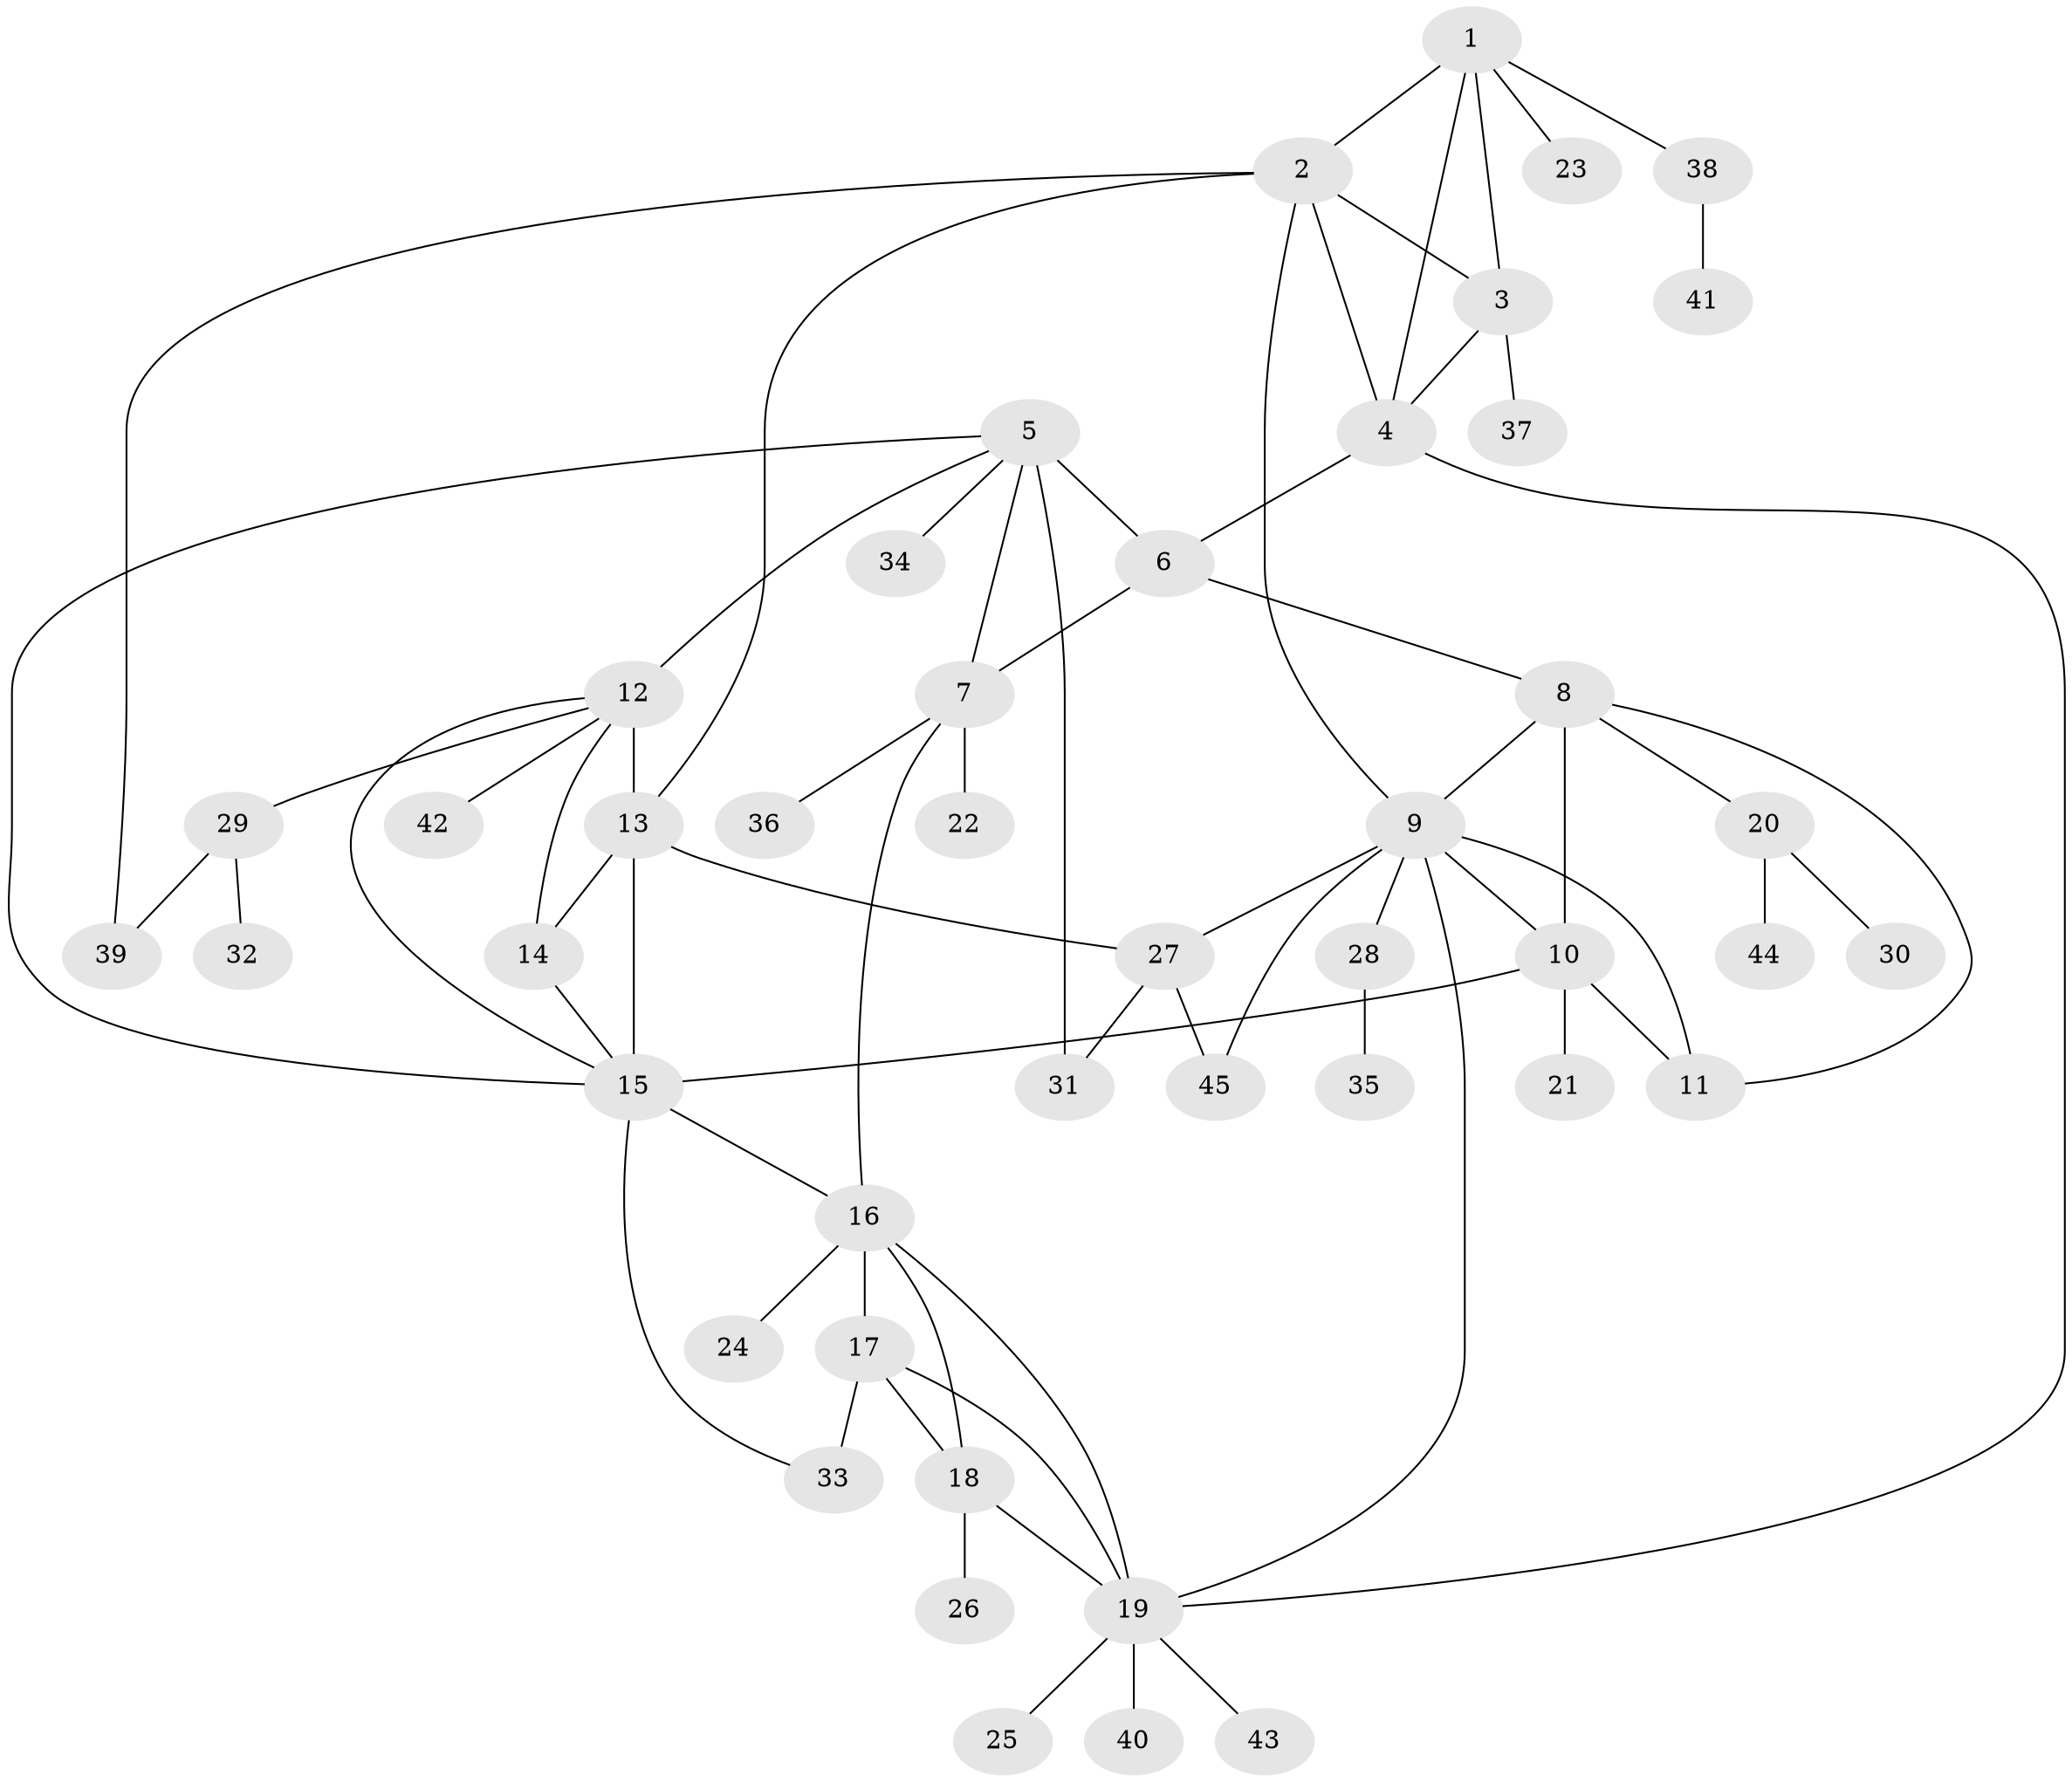 // original degree distribution, {6: 0.04597701149425287, 8: 0.011494252873563218, 4: 0.034482758620689655, 9: 0.04597701149425287, 3: 0.08045977011494253, 5: 0.04597701149425287, 7: 0.034482758620689655, 12: 0.011494252873563218, 2: 0.16091954022988506, 1: 0.5287356321839081}
// Generated by graph-tools (version 1.1) at 2025/37/03/09/25 02:37:35]
// undirected, 45 vertices, 69 edges
graph export_dot {
graph [start="1"]
  node [color=gray90,style=filled];
  1;
  2;
  3;
  4;
  5;
  6;
  7;
  8;
  9;
  10;
  11;
  12;
  13;
  14;
  15;
  16;
  17;
  18;
  19;
  20;
  21;
  22;
  23;
  24;
  25;
  26;
  27;
  28;
  29;
  30;
  31;
  32;
  33;
  34;
  35;
  36;
  37;
  38;
  39;
  40;
  41;
  42;
  43;
  44;
  45;
  1 -- 2 [weight=1.0];
  1 -- 3 [weight=1.0];
  1 -- 4 [weight=1.0];
  1 -- 23 [weight=1.0];
  1 -- 38 [weight=1.0];
  2 -- 3 [weight=2.0];
  2 -- 4 [weight=1.0];
  2 -- 9 [weight=1.0];
  2 -- 13 [weight=1.0];
  2 -- 39 [weight=1.0];
  3 -- 4 [weight=1.0];
  3 -- 37 [weight=1.0];
  4 -- 6 [weight=1.0];
  4 -- 19 [weight=1.0];
  5 -- 6 [weight=2.0];
  5 -- 7 [weight=1.0];
  5 -- 12 [weight=1.0];
  5 -- 15 [weight=1.0];
  5 -- 31 [weight=2.0];
  5 -- 34 [weight=1.0];
  6 -- 7 [weight=2.0];
  6 -- 8 [weight=1.0];
  7 -- 16 [weight=1.0];
  7 -- 22 [weight=1.0];
  7 -- 36 [weight=1.0];
  8 -- 9 [weight=1.0];
  8 -- 10 [weight=1.0];
  8 -- 11 [weight=1.0];
  8 -- 20 [weight=1.0];
  9 -- 10 [weight=1.0];
  9 -- 11 [weight=1.0];
  9 -- 19 [weight=1.0];
  9 -- 27 [weight=1.0];
  9 -- 28 [weight=1.0];
  9 -- 45 [weight=1.0];
  10 -- 11 [weight=3.0];
  10 -- 15 [weight=1.0];
  10 -- 21 [weight=1.0];
  12 -- 13 [weight=7.0];
  12 -- 14 [weight=1.0];
  12 -- 15 [weight=1.0];
  12 -- 29 [weight=1.0];
  12 -- 42 [weight=1.0];
  13 -- 14 [weight=1.0];
  13 -- 15 [weight=1.0];
  13 -- 27 [weight=1.0];
  14 -- 15 [weight=1.0];
  15 -- 16 [weight=1.0];
  15 -- 33 [weight=2.0];
  16 -- 17 [weight=1.0];
  16 -- 18 [weight=1.0];
  16 -- 19 [weight=1.0];
  16 -- 24 [weight=1.0];
  17 -- 18 [weight=1.0];
  17 -- 19 [weight=1.0];
  17 -- 33 [weight=3.0];
  18 -- 19 [weight=1.0];
  18 -- 26 [weight=1.0];
  19 -- 25 [weight=1.0];
  19 -- 40 [weight=1.0];
  19 -- 43 [weight=1.0];
  20 -- 30 [weight=1.0];
  20 -- 44 [weight=1.0];
  27 -- 31 [weight=1.0];
  27 -- 45 [weight=1.0];
  28 -- 35 [weight=1.0];
  29 -- 32 [weight=1.0];
  29 -- 39 [weight=1.0];
  38 -- 41 [weight=1.0];
}
